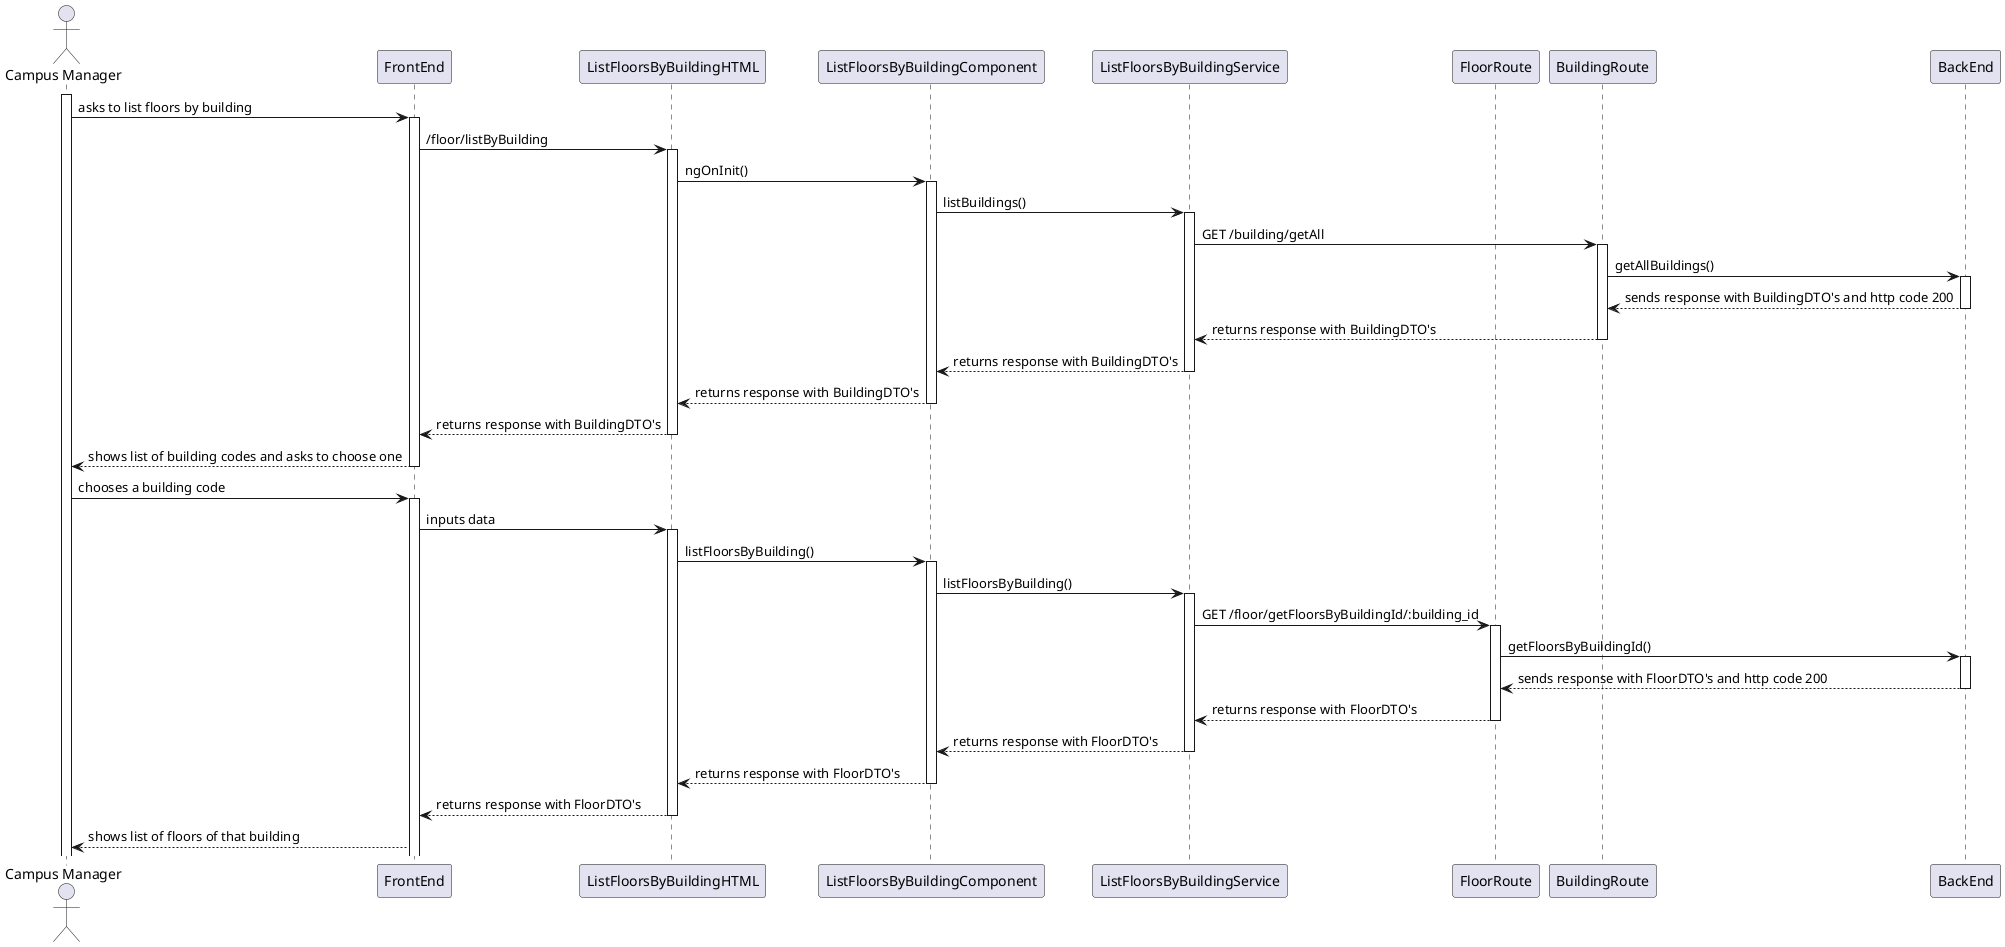 @startuml
actor "Campus Manager" as user
participant "FrontEnd" as FE
participant "ListFloorsByBuildingHTML" as HTML
participant "ListFloorsByBuildingComponent" as COMP
participant "ListFloorsByBuildingService" as SERV
participant "FloorRoute" as ROUTE
participant "BuildingRoute" as ROUTE2
participant "BackEnd" as BE

activate user
user -> FE: asks to list floors by building
activate FE
FE -> HTML: /floor/listByBuilding
activate HTML
HTML -> COMP: ngOnInit()
activate COMP
COMP -> SERV: listBuildings()
activate SERV
SERV -> ROUTE2: GET /building/getAll
activate ROUTE2
ROUTE2 -> BE: getAllBuildings()
activate BE
BE --> ROUTE2: sends response with BuildingDTO's and http code 200
deactivate BE
ROUTE2 --> SERV: returns response with BuildingDTO's
deactivate ROUTE2
SERV --> COMP: returns response with BuildingDTO's
deactivate SERV
COMP --> HTML: returns response with BuildingDTO's
deactivate COMP
HTML --> FE: returns response with BuildingDTO's
deactivate HTML
FE --> user: shows list of building codes and asks to choose one
deactivate FE
user -> FE: chooses a building code
activate FE
FE -> HTML: inputs data
activate HTML
HTML -> COMP: listFloorsByBuilding()
activate COMP
COMP -> SERV: listFloorsByBuilding()
activate SERV
SERV -> ROUTE: GET /floor/getFloorsByBuildingId/:building_id
activate ROUTE
ROUTE -> BE: getFloorsByBuildingId()
activate BE
BE --> ROUTE: sends response with FloorDTO's and http code 200
deactivate BE
ROUTE --> SERV: returns response with FloorDTO's
deactivate ROUTE
SERV --> COMP: returns response with FloorDTO's
deactivate SERV
COMP --> HTML: returns response with FloorDTO's
deactivate COMP
HTML --> FE: returns response with FloorDTO's
deactivate HTML
FE --> user: shows list of floors of that building

@enduml